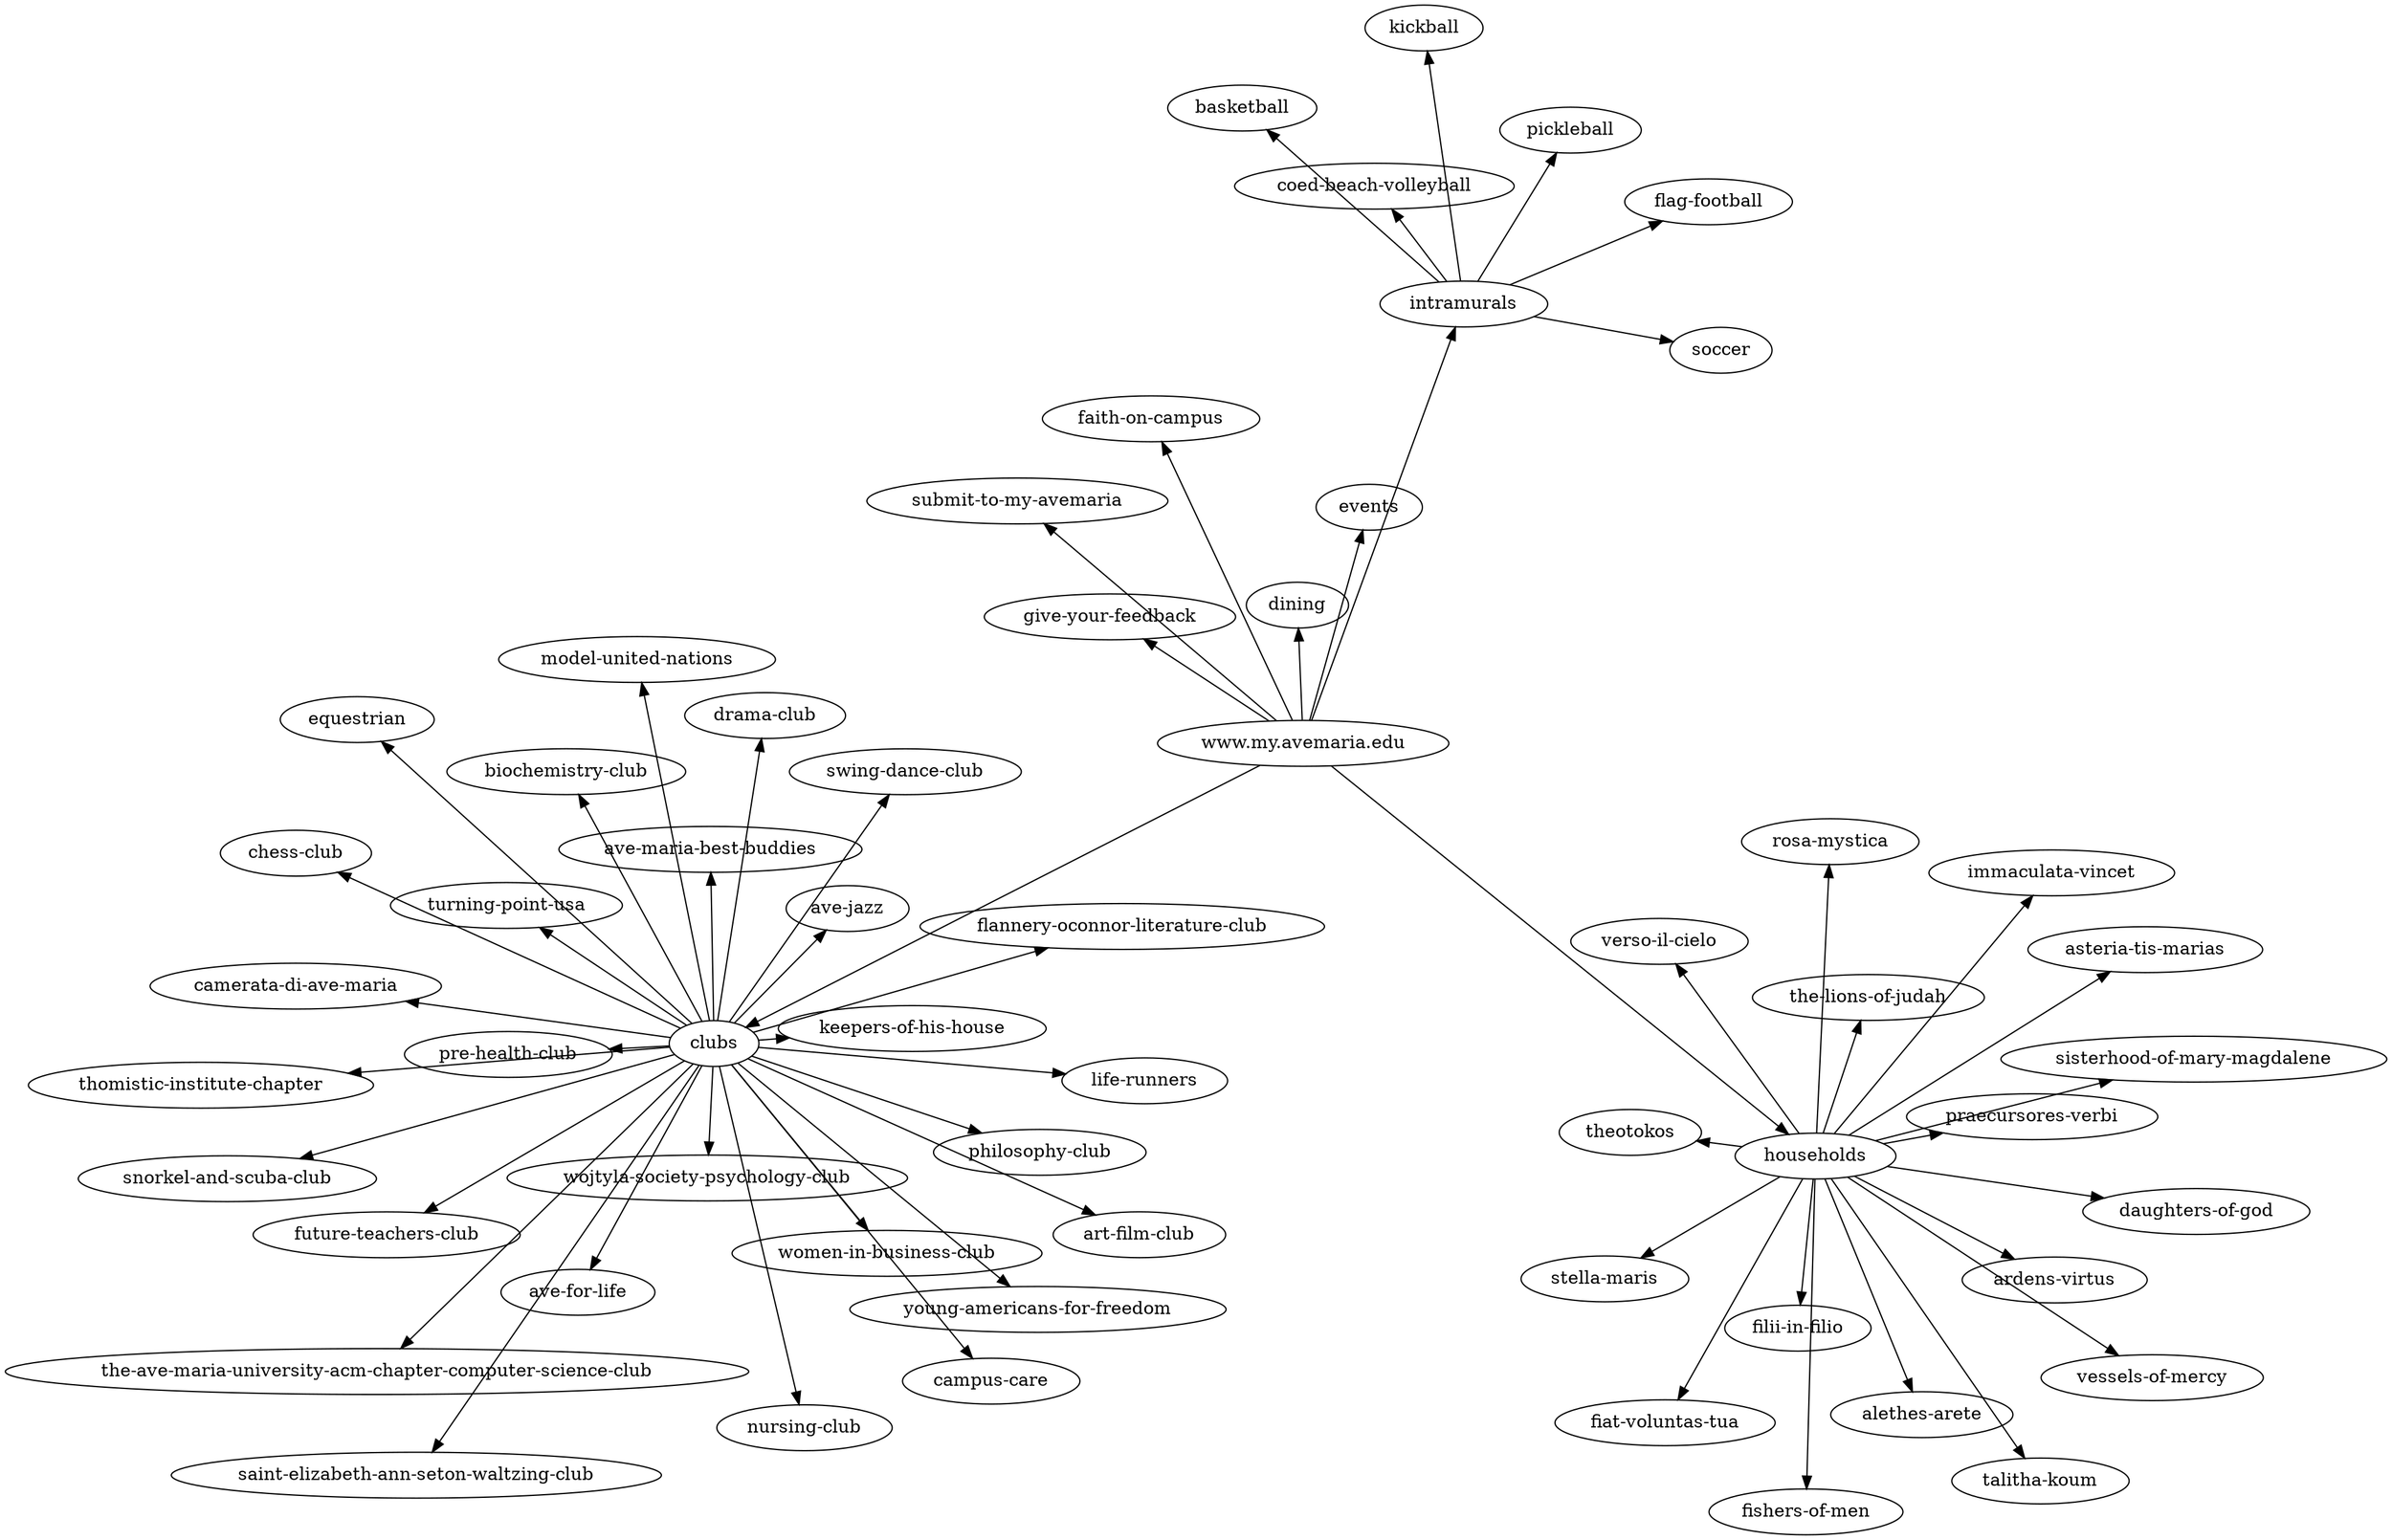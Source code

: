 digraph site {
rankdir=LR;
size=100
layout=sfdp
overlap=prism
#beautify=true
#smoothing=triangle
#quadtree=fast
pack=false
"www.my.avemaria.edu" -> "clubs";
"www.my.avemaria.edu" -> "households";
"www.my.avemaria.edu" -> "intramurals";
"www.my.avemaria.edu" -> "dining";
"www.my.avemaria.edu" -> "faith-on-campus";
"www.my.avemaria.edu" -> "events";
"www.my.avemaria.edu" -> "give-your-feedback";
"www.my.avemaria.edu" -> "submit-to-my-avemaria";
"clubs" -> "flannery-oconnor-literature-club";
"clubs" -> "ave-jazz";
"clubs" -> "swing-dance-club";
"clubs" -> "drama-club";
"clubs" -> "chess-club";
"clubs" -> "equestrian";
"clubs" -> "model-united-nations";
"clubs" -> "biochemistry-club";
"clubs" -> "saint-elizabeth-ann-seton-waltzing-club";
"clubs" -> "the-ave-maria-university-acm-chapter-computer-science-club";
"clubs" -> "ave-for-life";
"clubs" -> "nursing-club";
"clubs" -> "camerata-di-ave-maria";
"clubs" -> "thomistic-institute-chapter";
"clubs" -> "snorkel-and-scuba-club";
"clubs" -> "future-teachers-club";
"clubs" -> "wojtyla-society-psychology-club";
"clubs" -> "pre-health-club";
"clubs" -> "ave-maria-best-buddies";
"clubs" -> "turning-point-usa";
"clubs" -> "keepers-of-his-house";
"clubs" -> "young-americans-for-freedom";
"clubs" -> "campus-care";
"clubs" -> "women-in-business-club";
"clubs" -> "life-runners";
"clubs" -> "art-film-club";
"clubs" -> "philosophy-club";
"intramurals" -> "coed-beach-volleyball";
"intramurals" -> "kickball";
"intramurals" -> "basketball";
"intramurals" -> "pickleball";
"intramurals" -> "flag-football";
"intramurals" -> "soccer";
"households" -> "the-lions-of-judah";
"households" -> "verso-il-cielo";
"households" -> "immaculata-vincet";
"households" -> "rosa-mystica";
"households" -> "filii-in-filio";
"households" -> "sisterhood-of-mary-magdalene";
"households" -> "asteria-tis-marias";
"households" -> "praecursores-verbi";
"households" -> "talitha-koum";
"households" -> "vessels-of-mercy";
"households" -> "ardens-virtus";
"households" -> "daughters-of-god";
"households" -> "stella-maris";
"households" -> "theotokos";
"households" -> "alethes-arete";
"households" -> "fishers-of-men";
"households" -> "fiat-voluntas-tua";
}
